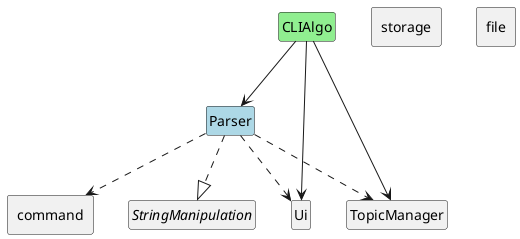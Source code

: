 @startuml
skinparam classAttributeIconSize 0
hide empty members

class CLIAlgo #lightgreen {

}

class Parser #lightblue{
}

interface StringManipulation {
}

class Ui {
}

class TopicManager {
}

package command <<rectangle>>{
}

package storage <<rectangle>>{
}
package file <<rectangle>>{
}

CLIAlgo --> Ui
CLIAlgo -->TopicManager
CLIAlgo --> Parser
Parser ..|> StringManipulation
Parser ..> Ui
Parser ..> TopicManager
Parser ..> command

hide circle
@enduml